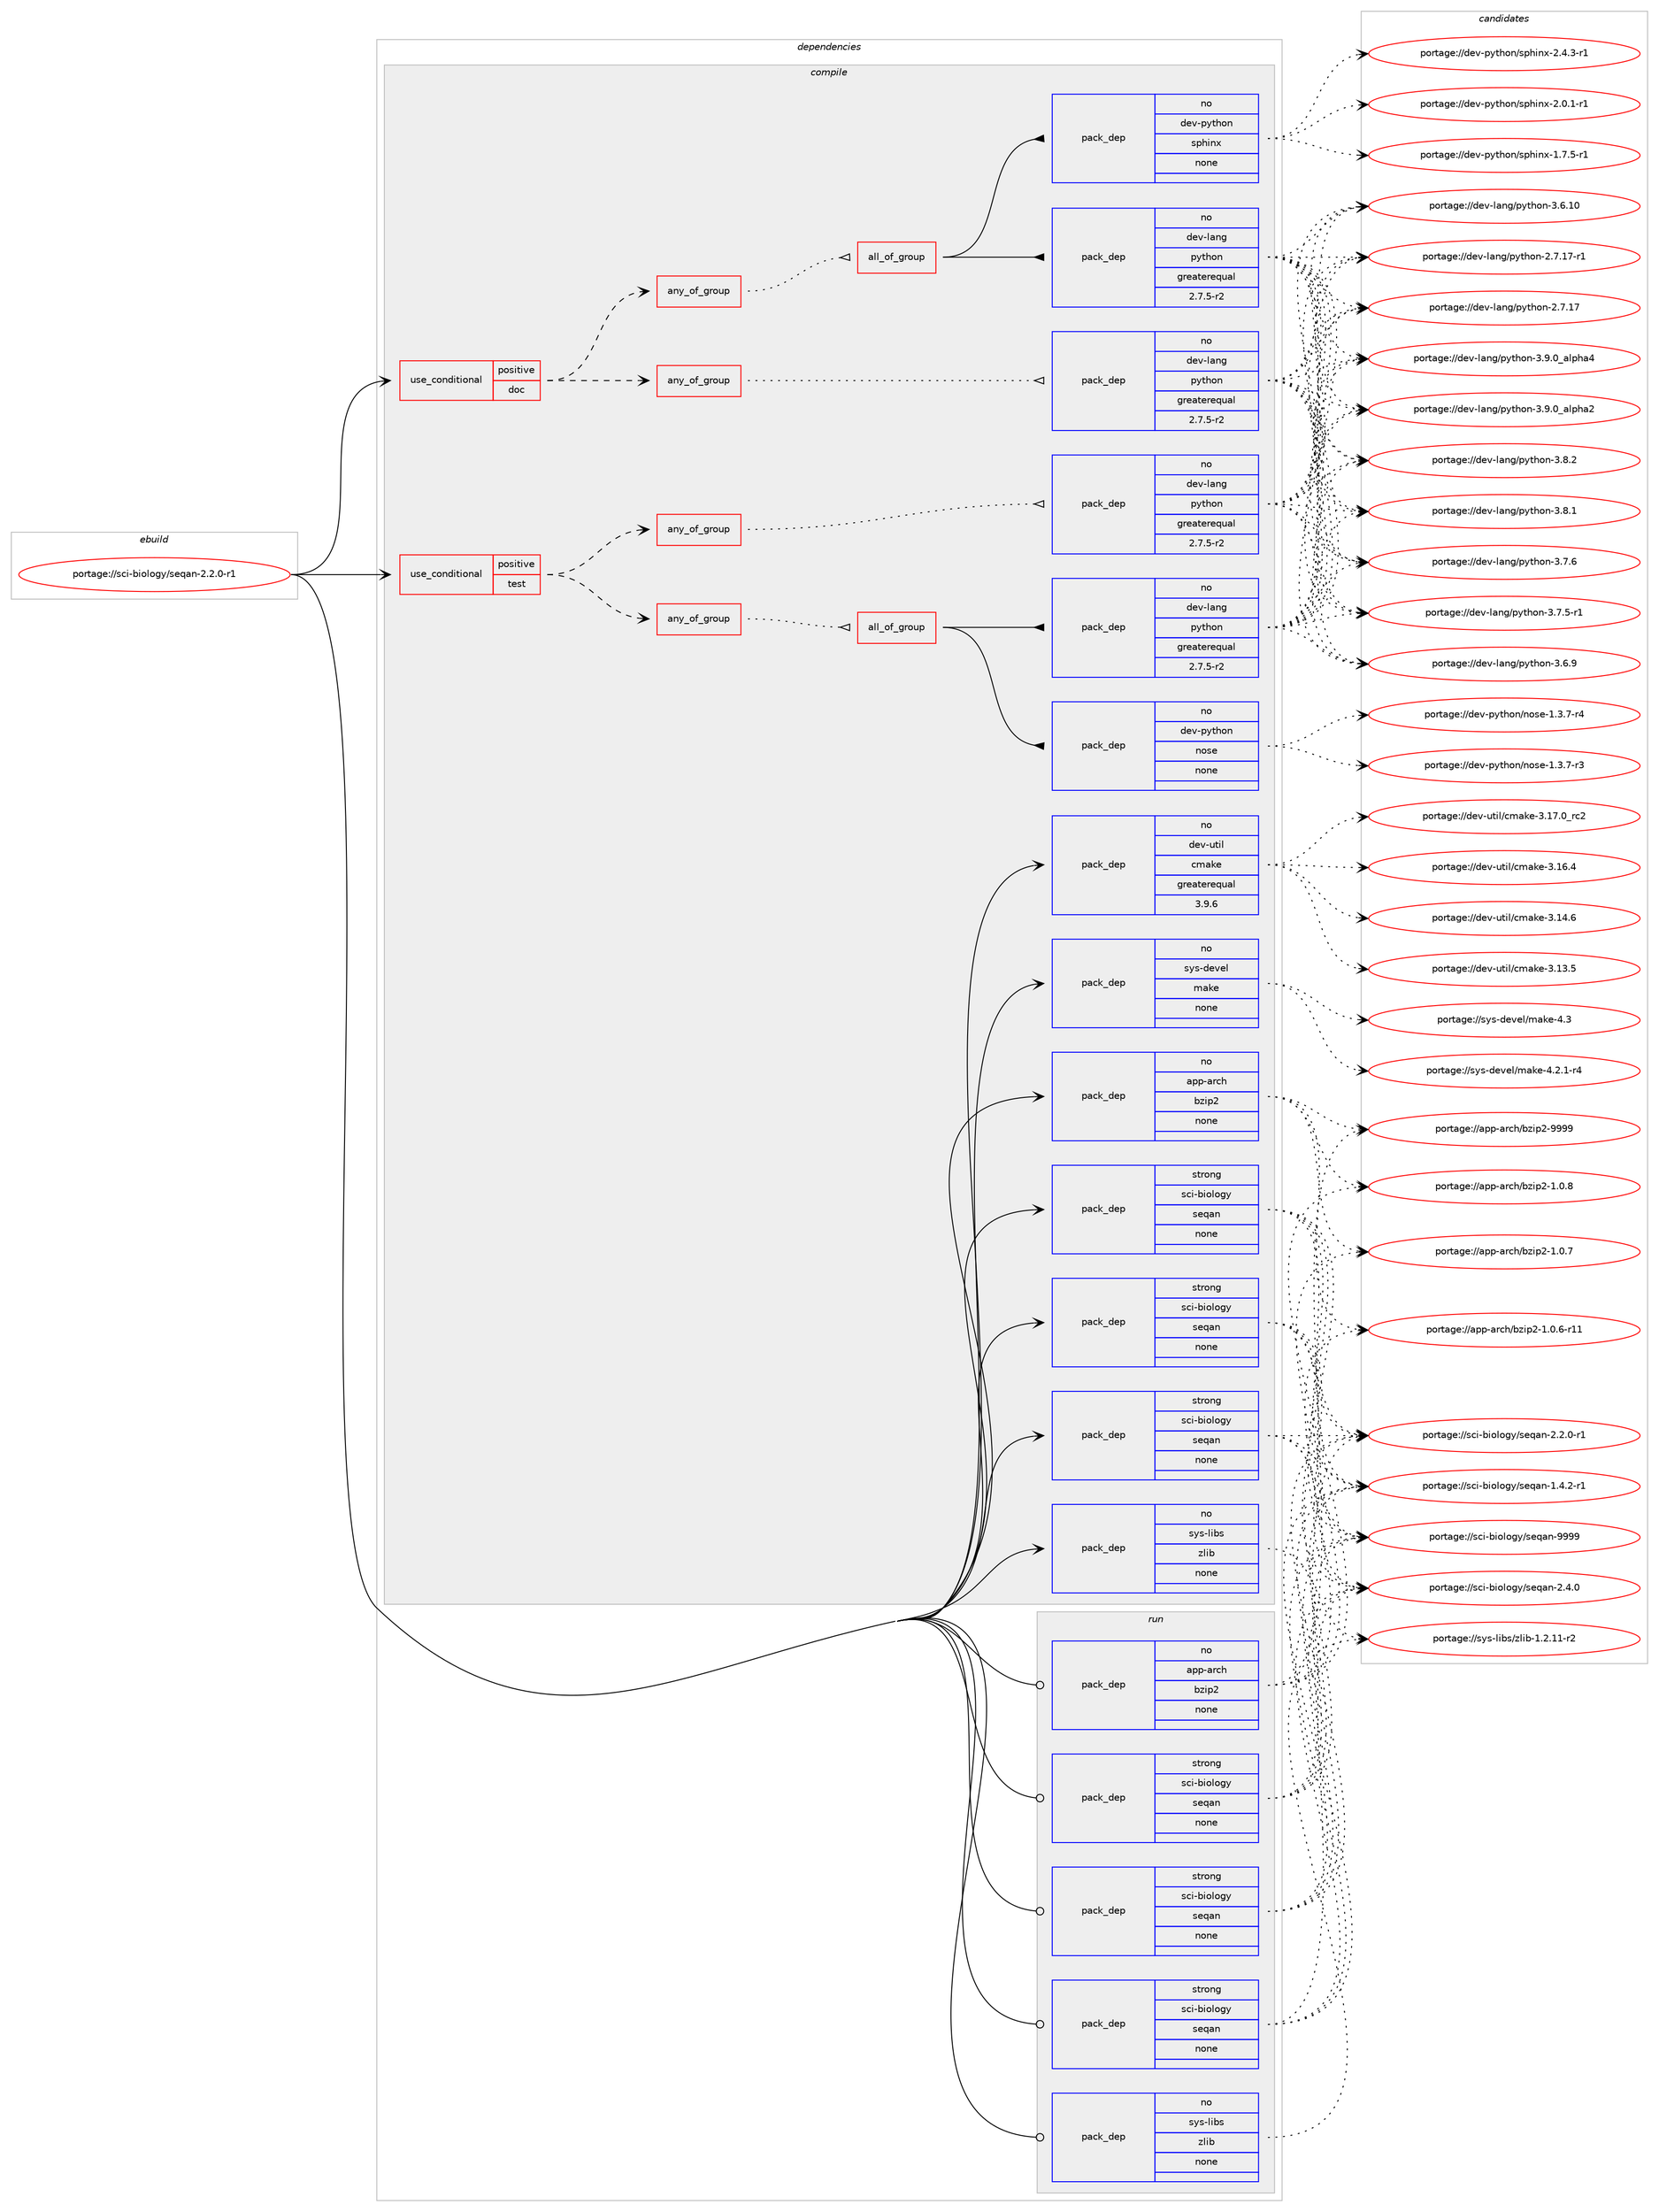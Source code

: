 digraph prolog {

# *************
# Graph options
# *************

newrank=true;
concentrate=true;
compound=true;
graph [rankdir=LR,fontname=Helvetica,fontsize=10,ranksep=1.5];#, ranksep=2.5, nodesep=0.2];
edge  [arrowhead=vee];
node  [fontname=Helvetica,fontsize=10];

# **********
# The ebuild
# **********

subgraph cluster_leftcol {
color=gray;
rank=same;
label=<<i>ebuild</i>>;
id [label="portage://sci-biology/seqan-2.2.0-r1", color=red, width=4, href="../sci-biology/seqan-2.2.0-r1.svg"];
}

# ****************
# The dependencies
# ****************

subgraph cluster_midcol {
color=gray;
label=<<i>dependencies</i>>;
subgraph cluster_compile {
fillcolor="#eeeeee";
style=filled;
label=<<i>compile</i>>;
subgraph cond11372 {
dependency55922 [label=<<TABLE BORDER="0" CELLBORDER="1" CELLSPACING="0" CELLPADDING="4"><TR><TD ROWSPAN="3" CELLPADDING="10">use_conditional</TD></TR><TR><TD>positive</TD></TR><TR><TD>doc</TD></TR></TABLE>>, shape=none, color=red];
subgraph any1139 {
dependency55923 [label=<<TABLE BORDER="0" CELLBORDER="1" CELLSPACING="0" CELLPADDING="4"><TR><TD CELLPADDING="10">any_of_group</TD></TR></TABLE>>, shape=none, color=red];subgraph all55 {
dependency55924 [label=<<TABLE BORDER="0" CELLBORDER="1" CELLSPACING="0" CELLPADDING="4"><TR><TD CELLPADDING="10">all_of_group</TD></TR></TABLE>>, shape=none, color=red];subgraph pack43359 {
dependency55925 [label=<<TABLE BORDER="0" CELLBORDER="1" CELLSPACING="0" CELLPADDING="4" WIDTH="220"><TR><TD ROWSPAN="6" CELLPADDING="30">pack_dep</TD></TR><TR><TD WIDTH="110">no</TD></TR><TR><TD>dev-lang</TD></TR><TR><TD>python</TD></TR><TR><TD>greaterequal</TD></TR><TR><TD>2.7.5-r2</TD></TR></TABLE>>, shape=none, color=blue];
}
dependency55924:e -> dependency55925:w [weight=20,style="solid",arrowhead="inv"];
subgraph pack43360 {
dependency55926 [label=<<TABLE BORDER="0" CELLBORDER="1" CELLSPACING="0" CELLPADDING="4" WIDTH="220"><TR><TD ROWSPAN="6" CELLPADDING="30">pack_dep</TD></TR><TR><TD WIDTH="110">no</TD></TR><TR><TD>dev-python</TD></TR><TR><TD>sphinx</TD></TR><TR><TD>none</TD></TR><TR><TD></TD></TR></TABLE>>, shape=none, color=blue];
}
dependency55924:e -> dependency55926:w [weight=20,style="solid",arrowhead="inv"];
}
dependency55923:e -> dependency55924:w [weight=20,style="dotted",arrowhead="oinv"];
}
dependency55922:e -> dependency55923:w [weight=20,style="dashed",arrowhead="vee"];
subgraph any1140 {
dependency55927 [label=<<TABLE BORDER="0" CELLBORDER="1" CELLSPACING="0" CELLPADDING="4"><TR><TD CELLPADDING="10">any_of_group</TD></TR></TABLE>>, shape=none, color=red];subgraph pack43361 {
dependency55928 [label=<<TABLE BORDER="0" CELLBORDER="1" CELLSPACING="0" CELLPADDING="4" WIDTH="220"><TR><TD ROWSPAN="6" CELLPADDING="30">pack_dep</TD></TR><TR><TD WIDTH="110">no</TD></TR><TR><TD>dev-lang</TD></TR><TR><TD>python</TD></TR><TR><TD>greaterequal</TD></TR><TR><TD>2.7.5-r2</TD></TR></TABLE>>, shape=none, color=blue];
}
dependency55927:e -> dependency55928:w [weight=20,style="dotted",arrowhead="oinv"];
}
dependency55922:e -> dependency55927:w [weight=20,style="dashed",arrowhead="vee"];
}
id:e -> dependency55922:w [weight=20,style="solid",arrowhead="vee"];
subgraph cond11373 {
dependency55929 [label=<<TABLE BORDER="0" CELLBORDER="1" CELLSPACING="0" CELLPADDING="4"><TR><TD ROWSPAN="3" CELLPADDING="10">use_conditional</TD></TR><TR><TD>positive</TD></TR><TR><TD>test</TD></TR></TABLE>>, shape=none, color=red];
subgraph any1141 {
dependency55930 [label=<<TABLE BORDER="0" CELLBORDER="1" CELLSPACING="0" CELLPADDING="4"><TR><TD CELLPADDING="10">any_of_group</TD></TR></TABLE>>, shape=none, color=red];subgraph all56 {
dependency55931 [label=<<TABLE BORDER="0" CELLBORDER="1" CELLSPACING="0" CELLPADDING="4"><TR><TD CELLPADDING="10">all_of_group</TD></TR></TABLE>>, shape=none, color=red];subgraph pack43362 {
dependency55932 [label=<<TABLE BORDER="0" CELLBORDER="1" CELLSPACING="0" CELLPADDING="4" WIDTH="220"><TR><TD ROWSPAN="6" CELLPADDING="30">pack_dep</TD></TR><TR><TD WIDTH="110">no</TD></TR><TR><TD>dev-lang</TD></TR><TR><TD>python</TD></TR><TR><TD>greaterequal</TD></TR><TR><TD>2.7.5-r2</TD></TR></TABLE>>, shape=none, color=blue];
}
dependency55931:e -> dependency55932:w [weight=20,style="solid",arrowhead="inv"];
subgraph pack43363 {
dependency55933 [label=<<TABLE BORDER="0" CELLBORDER="1" CELLSPACING="0" CELLPADDING="4" WIDTH="220"><TR><TD ROWSPAN="6" CELLPADDING="30">pack_dep</TD></TR><TR><TD WIDTH="110">no</TD></TR><TR><TD>dev-python</TD></TR><TR><TD>nose</TD></TR><TR><TD>none</TD></TR><TR><TD></TD></TR></TABLE>>, shape=none, color=blue];
}
dependency55931:e -> dependency55933:w [weight=20,style="solid",arrowhead="inv"];
}
dependency55930:e -> dependency55931:w [weight=20,style="dotted",arrowhead="oinv"];
}
dependency55929:e -> dependency55930:w [weight=20,style="dashed",arrowhead="vee"];
subgraph any1142 {
dependency55934 [label=<<TABLE BORDER="0" CELLBORDER="1" CELLSPACING="0" CELLPADDING="4"><TR><TD CELLPADDING="10">any_of_group</TD></TR></TABLE>>, shape=none, color=red];subgraph pack43364 {
dependency55935 [label=<<TABLE BORDER="0" CELLBORDER="1" CELLSPACING="0" CELLPADDING="4" WIDTH="220"><TR><TD ROWSPAN="6" CELLPADDING="30">pack_dep</TD></TR><TR><TD WIDTH="110">no</TD></TR><TR><TD>dev-lang</TD></TR><TR><TD>python</TD></TR><TR><TD>greaterequal</TD></TR><TR><TD>2.7.5-r2</TD></TR></TABLE>>, shape=none, color=blue];
}
dependency55934:e -> dependency55935:w [weight=20,style="dotted",arrowhead="oinv"];
}
dependency55929:e -> dependency55934:w [weight=20,style="dashed",arrowhead="vee"];
}
id:e -> dependency55929:w [weight=20,style="solid",arrowhead="vee"];
subgraph pack43365 {
dependency55936 [label=<<TABLE BORDER="0" CELLBORDER="1" CELLSPACING="0" CELLPADDING="4" WIDTH="220"><TR><TD ROWSPAN="6" CELLPADDING="30">pack_dep</TD></TR><TR><TD WIDTH="110">no</TD></TR><TR><TD>app-arch</TD></TR><TR><TD>bzip2</TD></TR><TR><TD>none</TD></TR><TR><TD></TD></TR></TABLE>>, shape=none, color=blue];
}
id:e -> dependency55936:w [weight=20,style="solid",arrowhead="vee"];
subgraph pack43366 {
dependency55937 [label=<<TABLE BORDER="0" CELLBORDER="1" CELLSPACING="0" CELLPADDING="4" WIDTH="220"><TR><TD ROWSPAN="6" CELLPADDING="30">pack_dep</TD></TR><TR><TD WIDTH="110">no</TD></TR><TR><TD>dev-util</TD></TR><TR><TD>cmake</TD></TR><TR><TD>greaterequal</TD></TR><TR><TD>3.9.6</TD></TR></TABLE>>, shape=none, color=blue];
}
id:e -> dependency55937:w [weight=20,style="solid",arrowhead="vee"];
subgraph pack43367 {
dependency55938 [label=<<TABLE BORDER="0" CELLBORDER="1" CELLSPACING="0" CELLPADDING="4" WIDTH="220"><TR><TD ROWSPAN="6" CELLPADDING="30">pack_dep</TD></TR><TR><TD WIDTH="110">no</TD></TR><TR><TD>sys-devel</TD></TR><TR><TD>make</TD></TR><TR><TD>none</TD></TR><TR><TD></TD></TR></TABLE>>, shape=none, color=blue];
}
id:e -> dependency55938:w [weight=20,style="solid",arrowhead="vee"];
subgraph pack43368 {
dependency55939 [label=<<TABLE BORDER="0" CELLBORDER="1" CELLSPACING="0" CELLPADDING="4" WIDTH="220"><TR><TD ROWSPAN="6" CELLPADDING="30">pack_dep</TD></TR><TR><TD WIDTH="110">no</TD></TR><TR><TD>sys-libs</TD></TR><TR><TD>zlib</TD></TR><TR><TD>none</TD></TR><TR><TD></TD></TR></TABLE>>, shape=none, color=blue];
}
id:e -> dependency55939:w [weight=20,style="solid",arrowhead="vee"];
subgraph pack43369 {
dependency55940 [label=<<TABLE BORDER="0" CELLBORDER="1" CELLSPACING="0" CELLPADDING="4" WIDTH="220"><TR><TD ROWSPAN="6" CELLPADDING="30">pack_dep</TD></TR><TR><TD WIDTH="110">strong</TD></TR><TR><TD>sci-biology</TD></TR><TR><TD>seqan</TD></TR><TR><TD>none</TD></TR><TR><TD></TD></TR></TABLE>>, shape=none, color=blue];
}
id:e -> dependency55940:w [weight=20,style="solid",arrowhead="vee"];
subgraph pack43370 {
dependency55941 [label=<<TABLE BORDER="0" CELLBORDER="1" CELLSPACING="0" CELLPADDING="4" WIDTH="220"><TR><TD ROWSPAN="6" CELLPADDING="30">pack_dep</TD></TR><TR><TD WIDTH="110">strong</TD></TR><TR><TD>sci-biology</TD></TR><TR><TD>seqan</TD></TR><TR><TD>none</TD></TR><TR><TD></TD></TR></TABLE>>, shape=none, color=blue];
}
id:e -> dependency55941:w [weight=20,style="solid",arrowhead="vee"];
subgraph pack43371 {
dependency55942 [label=<<TABLE BORDER="0" CELLBORDER="1" CELLSPACING="0" CELLPADDING="4" WIDTH="220"><TR><TD ROWSPAN="6" CELLPADDING="30">pack_dep</TD></TR><TR><TD WIDTH="110">strong</TD></TR><TR><TD>sci-biology</TD></TR><TR><TD>seqan</TD></TR><TR><TD>none</TD></TR><TR><TD></TD></TR></TABLE>>, shape=none, color=blue];
}
id:e -> dependency55942:w [weight=20,style="solid",arrowhead="vee"];
}
subgraph cluster_compileandrun {
fillcolor="#eeeeee";
style=filled;
label=<<i>compile and run</i>>;
}
subgraph cluster_run {
fillcolor="#eeeeee";
style=filled;
label=<<i>run</i>>;
subgraph pack43372 {
dependency55943 [label=<<TABLE BORDER="0" CELLBORDER="1" CELLSPACING="0" CELLPADDING="4" WIDTH="220"><TR><TD ROWSPAN="6" CELLPADDING="30">pack_dep</TD></TR><TR><TD WIDTH="110">no</TD></TR><TR><TD>app-arch</TD></TR><TR><TD>bzip2</TD></TR><TR><TD>none</TD></TR><TR><TD></TD></TR></TABLE>>, shape=none, color=blue];
}
id:e -> dependency55943:w [weight=20,style="solid",arrowhead="odot"];
subgraph pack43373 {
dependency55944 [label=<<TABLE BORDER="0" CELLBORDER="1" CELLSPACING="0" CELLPADDING="4" WIDTH="220"><TR><TD ROWSPAN="6" CELLPADDING="30">pack_dep</TD></TR><TR><TD WIDTH="110">no</TD></TR><TR><TD>sys-libs</TD></TR><TR><TD>zlib</TD></TR><TR><TD>none</TD></TR><TR><TD></TD></TR></TABLE>>, shape=none, color=blue];
}
id:e -> dependency55944:w [weight=20,style="solid",arrowhead="odot"];
subgraph pack43374 {
dependency55945 [label=<<TABLE BORDER="0" CELLBORDER="1" CELLSPACING="0" CELLPADDING="4" WIDTH="220"><TR><TD ROWSPAN="6" CELLPADDING="30">pack_dep</TD></TR><TR><TD WIDTH="110">strong</TD></TR><TR><TD>sci-biology</TD></TR><TR><TD>seqan</TD></TR><TR><TD>none</TD></TR><TR><TD></TD></TR></TABLE>>, shape=none, color=blue];
}
id:e -> dependency55945:w [weight=20,style="solid",arrowhead="odot"];
subgraph pack43375 {
dependency55946 [label=<<TABLE BORDER="0" CELLBORDER="1" CELLSPACING="0" CELLPADDING="4" WIDTH="220"><TR><TD ROWSPAN="6" CELLPADDING="30">pack_dep</TD></TR><TR><TD WIDTH="110">strong</TD></TR><TR><TD>sci-biology</TD></TR><TR><TD>seqan</TD></TR><TR><TD>none</TD></TR><TR><TD></TD></TR></TABLE>>, shape=none, color=blue];
}
id:e -> dependency55946:w [weight=20,style="solid",arrowhead="odot"];
subgraph pack43376 {
dependency55947 [label=<<TABLE BORDER="0" CELLBORDER="1" CELLSPACING="0" CELLPADDING="4" WIDTH="220"><TR><TD ROWSPAN="6" CELLPADDING="30">pack_dep</TD></TR><TR><TD WIDTH="110">strong</TD></TR><TR><TD>sci-biology</TD></TR><TR><TD>seqan</TD></TR><TR><TD>none</TD></TR><TR><TD></TD></TR></TABLE>>, shape=none, color=blue];
}
id:e -> dependency55947:w [weight=20,style="solid",arrowhead="odot"];
}
}

# **************
# The candidates
# **************

subgraph cluster_choices {
rank=same;
color=gray;
label=<<i>candidates</i>>;

subgraph choice43359 {
color=black;
nodesep=1;
choice10010111845108971101034711212111610411111045514657464895971081121049752 [label="portage://dev-lang/python-3.9.0_alpha4", color=red, width=4,href="../dev-lang/python-3.9.0_alpha4.svg"];
choice10010111845108971101034711212111610411111045514657464895971081121049750 [label="portage://dev-lang/python-3.9.0_alpha2", color=red, width=4,href="../dev-lang/python-3.9.0_alpha2.svg"];
choice100101118451089711010347112121116104111110455146564650 [label="portage://dev-lang/python-3.8.2", color=red, width=4,href="../dev-lang/python-3.8.2.svg"];
choice100101118451089711010347112121116104111110455146564649 [label="portage://dev-lang/python-3.8.1", color=red, width=4,href="../dev-lang/python-3.8.1.svg"];
choice100101118451089711010347112121116104111110455146554654 [label="portage://dev-lang/python-3.7.6", color=red, width=4,href="../dev-lang/python-3.7.6.svg"];
choice1001011184510897110103471121211161041111104551465546534511449 [label="portage://dev-lang/python-3.7.5-r1", color=red, width=4,href="../dev-lang/python-3.7.5-r1.svg"];
choice100101118451089711010347112121116104111110455146544657 [label="portage://dev-lang/python-3.6.9", color=red, width=4,href="../dev-lang/python-3.6.9.svg"];
choice10010111845108971101034711212111610411111045514654464948 [label="portage://dev-lang/python-3.6.10", color=red, width=4,href="../dev-lang/python-3.6.10.svg"];
choice100101118451089711010347112121116104111110455046554649554511449 [label="portage://dev-lang/python-2.7.17-r1", color=red, width=4,href="../dev-lang/python-2.7.17-r1.svg"];
choice10010111845108971101034711212111610411111045504655464955 [label="portage://dev-lang/python-2.7.17", color=red, width=4,href="../dev-lang/python-2.7.17.svg"];
dependency55925:e -> choice10010111845108971101034711212111610411111045514657464895971081121049752:w [style=dotted,weight="100"];
dependency55925:e -> choice10010111845108971101034711212111610411111045514657464895971081121049750:w [style=dotted,weight="100"];
dependency55925:e -> choice100101118451089711010347112121116104111110455146564650:w [style=dotted,weight="100"];
dependency55925:e -> choice100101118451089711010347112121116104111110455146564649:w [style=dotted,weight="100"];
dependency55925:e -> choice100101118451089711010347112121116104111110455146554654:w [style=dotted,weight="100"];
dependency55925:e -> choice1001011184510897110103471121211161041111104551465546534511449:w [style=dotted,weight="100"];
dependency55925:e -> choice100101118451089711010347112121116104111110455146544657:w [style=dotted,weight="100"];
dependency55925:e -> choice10010111845108971101034711212111610411111045514654464948:w [style=dotted,weight="100"];
dependency55925:e -> choice100101118451089711010347112121116104111110455046554649554511449:w [style=dotted,weight="100"];
dependency55925:e -> choice10010111845108971101034711212111610411111045504655464955:w [style=dotted,weight="100"];
}
subgraph choice43360 {
color=black;
nodesep=1;
choice10010111845112121116104111110471151121041051101204550465246514511449 [label="portage://dev-python/sphinx-2.4.3-r1", color=red, width=4,href="../dev-python/sphinx-2.4.3-r1.svg"];
choice10010111845112121116104111110471151121041051101204550464846494511449 [label="portage://dev-python/sphinx-2.0.1-r1", color=red, width=4,href="../dev-python/sphinx-2.0.1-r1.svg"];
choice10010111845112121116104111110471151121041051101204549465546534511449 [label="portage://dev-python/sphinx-1.7.5-r1", color=red, width=4,href="../dev-python/sphinx-1.7.5-r1.svg"];
dependency55926:e -> choice10010111845112121116104111110471151121041051101204550465246514511449:w [style=dotted,weight="100"];
dependency55926:e -> choice10010111845112121116104111110471151121041051101204550464846494511449:w [style=dotted,weight="100"];
dependency55926:e -> choice10010111845112121116104111110471151121041051101204549465546534511449:w [style=dotted,weight="100"];
}
subgraph choice43361 {
color=black;
nodesep=1;
choice10010111845108971101034711212111610411111045514657464895971081121049752 [label="portage://dev-lang/python-3.9.0_alpha4", color=red, width=4,href="../dev-lang/python-3.9.0_alpha4.svg"];
choice10010111845108971101034711212111610411111045514657464895971081121049750 [label="portage://dev-lang/python-3.9.0_alpha2", color=red, width=4,href="../dev-lang/python-3.9.0_alpha2.svg"];
choice100101118451089711010347112121116104111110455146564650 [label="portage://dev-lang/python-3.8.2", color=red, width=4,href="../dev-lang/python-3.8.2.svg"];
choice100101118451089711010347112121116104111110455146564649 [label="portage://dev-lang/python-3.8.1", color=red, width=4,href="../dev-lang/python-3.8.1.svg"];
choice100101118451089711010347112121116104111110455146554654 [label="portage://dev-lang/python-3.7.6", color=red, width=4,href="../dev-lang/python-3.7.6.svg"];
choice1001011184510897110103471121211161041111104551465546534511449 [label="portage://dev-lang/python-3.7.5-r1", color=red, width=4,href="../dev-lang/python-3.7.5-r1.svg"];
choice100101118451089711010347112121116104111110455146544657 [label="portage://dev-lang/python-3.6.9", color=red, width=4,href="../dev-lang/python-3.6.9.svg"];
choice10010111845108971101034711212111610411111045514654464948 [label="portage://dev-lang/python-3.6.10", color=red, width=4,href="../dev-lang/python-3.6.10.svg"];
choice100101118451089711010347112121116104111110455046554649554511449 [label="portage://dev-lang/python-2.7.17-r1", color=red, width=4,href="../dev-lang/python-2.7.17-r1.svg"];
choice10010111845108971101034711212111610411111045504655464955 [label="portage://dev-lang/python-2.7.17", color=red, width=4,href="../dev-lang/python-2.7.17.svg"];
dependency55928:e -> choice10010111845108971101034711212111610411111045514657464895971081121049752:w [style=dotted,weight="100"];
dependency55928:e -> choice10010111845108971101034711212111610411111045514657464895971081121049750:w [style=dotted,weight="100"];
dependency55928:e -> choice100101118451089711010347112121116104111110455146564650:w [style=dotted,weight="100"];
dependency55928:e -> choice100101118451089711010347112121116104111110455146564649:w [style=dotted,weight="100"];
dependency55928:e -> choice100101118451089711010347112121116104111110455146554654:w [style=dotted,weight="100"];
dependency55928:e -> choice1001011184510897110103471121211161041111104551465546534511449:w [style=dotted,weight="100"];
dependency55928:e -> choice100101118451089711010347112121116104111110455146544657:w [style=dotted,weight="100"];
dependency55928:e -> choice10010111845108971101034711212111610411111045514654464948:w [style=dotted,weight="100"];
dependency55928:e -> choice100101118451089711010347112121116104111110455046554649554511449:w [style=dotted,weight="100"];
dependency55928:e -> choice10010111845108971101034711212111610411111045504655464955:w [style=dotted,weight="100"];
}
subgraph choice43362 {
color=black;
nodesep=1;
choice10010111845108971101034711212111610411111045514657464895971081121049752 [label="portage://dev-lang/python-3.9.0_alpha4", color=red, width=4,href="../dev-lang/python-3.9.0_alpha4.svg"];
choice10010111845108971101034711212111610411111045514657464895971081121049750 [label="portage://dev-lang/python-3.9.0_alpha2", color=red, width=4,href="../dev-lang/python-3.9.0_alpha2.svg"];
choice100101118451089711010347112121116104111110455146564650 [label="portage://dev-lang/python-3.8.2", color=red, width=4,href="../dev-lang/python-3.8.2.svg"];
choice100101118451089711010347112121116104111110455146564649 [label="portage://dev-lang/python-3.8.1", color=red, width=4,href="../dev-lang/python-3.8.1.svg"];
choice100101118451089711010347112121116104111110455146554654 [label="portage://dev-lang/python-3.7.6", color=red, width=4,href="../dev-lang/python-3.7.6.svg"];
choice1001011184510897110103471121211161041111104551465546534511449 [label="portage://dev-lang/python-3.7.5-r1", color=red, width=4,href="../dev-lang/python-3.7.5-r1.svg"];
choice100101118451089711010347112121116104111110455146544657 [label="portage://dev-lang/python-3.6.9", color=red, width=4,href="../dev-lang/python-3.6.9.svg"];
choice10010111845108971101034711212111610411111045514654464948 [label="portage://dev-lang/python-3.6.10", color=red, width=4,href="../dev-lang/python-3.6.10.svg"];
choice100101118451089711010347112121116104111110455046554649554511449 [label="portage://dev-lang/python-2.7.17-r1", color=red, width=4,href="../dev-lang/python-2.7.17-r1.svg"];
choice10010111845108971101034711212111610411111045504655464955 [label="portage://dev-lang/python-2.7.17", color=red, width=4,href="../dev-lang/python-2.7.17.svg"];
dependency55932:e -> choice10010111845108971101034711212111610411111045514657464895971081121049752:w [style=dotted,weight="100"];
dependency55932:e -> choice10010111845108971101034711212111610411111045514657464895971081121049750:w [style=dotted,weight="100"];
dependency55932:e -> choice100101118451089711010347112121116104111110455146564650:w [style=dotted,weight="100"];
dependency55932:e -> choice100101118451089711010347112121116104111110455146564649:w [style=dotted,weight="100"];
dependency55932:e -> choice100101118451089711010347112121116104111110455146554654:w [style=dotted,weight="100"];
dependency55932:e -> choice1001011184510897110103471121211161041111104551465546534511449:w [style=dotted,weight="100"];
dependency55932:e -> choice100101118451089711010347112121116104111110455146544657:w [style=dotted,weight="100"];
dependency55932:e -> choice10010111845108971101034711212111610411111045514654464948:w [style=dotted,weight="100"];
dependency55932:e -> choice100101118451089711010347112121116104111110455046554649554511449:w [style=dotted,weight="100"];
dependency55932:e -> choice10010111845108971101034711212111610411111045504655464955:w [style=dotted,weight="100"];
}
subgraph choice43363 {
color=black;
nodesep=1;
choice10010111845112121116104111110471101111151014549465146554511452 [label="portage://dev-python/nose-1.3.7-r4", color=red, width=4,href="../dev-python/nose-1.3.7-r4.svg"];
choice10010111845112121116104111110471101111151014549465146554511451 [label="portage://dev-python/nose-1.3.7-r3", color=red, width=4,href="../dev-python/nose-1.3.7-r3.svg"];
dependency55933:e -> choice10010111845112121116104111110471101111151014549465146554511452:w [style=dotted,weight="100"];
dependency55933:e -> choice10010111845112121116104111110471101111151014549465146554511451:w [style=dotted,weight="100"];
}
subgraph choice43364 {
color=black;
nodesep=1;
choice10010111845108971101034711212111610411111045514657464895971081121049752 [label="portage://dev-lang/python-3.9.0_alpha4", color=red, width=4,href="../dev-lang/python-3.9.0_alpha4.svg"];
choice10010111845108971101034711212111610411111045514657464895971081121049750 [label="portage://dev-lang/python-3.9.0_alpha2", color=red, width=4,href="../dev-lang/python-3.9.0_alpha2.svg"];
choice100101118451089711010347112121116104111110455146564650 [label="portage://dev-lang/python-3.8.2", color=red, width=4,href="../dev-lang/python-3.8.2.svg"];
choice100101118451089711010347112121116104111110455146564649 [label="portage://dev-lang/python-3.8.1", color=red, width=4,href="../dev-lang/python-3.8.1.svg"];
choice100101118451089711010347112121116104111110455146554654 [label="portage://dev-lang/python-3.7.6", color=red, width=4,href="../dev-lang/python-3.7.6.svg"];
choice1001011184510897110103471121211161041111104551465546534511449 [label="portage://dev-lang/python-3.7.5-r1", color=red, width=4,href="../dev-lang/python-3.7.5-r1.svg"];
choice100101118451089711010347112121116104111110455146544657 [label="portage://dev-lang/python-3.6.9", color=red, width=4,href="../dev-lang/python-3.6.9.svg"];
choice10010111845108971101034711212111610411111045514654464948 [label="portage://dev-lang/python-3.6.10", color=red, width=4,href="../dev-lang/python-3.6.10.svg"];
choice100101118451089711010347112121116104111110455046554649554511449 [label="portage://dev-lang/python-2.7.17-r1", color=red, width=4,href="../dev-lang/python-2.7.17-r1.svg"];
choice10010111845108971101034711212111610411111045504655464955 [label="portage://dev-lang/python-2.7.17", color=red, width=4,href="../dev-lang/python-2.7.17.svg"];
dependency55935:e -> choice10010111845108971101034711212111610411111045514657464895971081121049752:w [style=dotted,weight="100"];
dependency55935:e -> choice10010111845108971101034711212111610411111045514657464895971081121049750:w [style=dotted,weight="100"];
dependency55935:e -> choice100101118451089711010347112121116104111110455146564650:w [style=dotted,weight="100"];
dependency55935:e -> choice100101118451089711010347112121116104111110455146564649:w [style=dotted,weight="100"];
dependency55935:e -> choice100101118451089711010347112121116104111110455146554654:w [style=dotted,weight="100"];
dependency55935:e -> choice1001011184510897110103471121211161041111104551465546534511449:w [style=dotted,weight="100"];
dependency55935:e -> choice100101118451089711010347112121116104111110455146544657:w [style=dotted,weight="100"];
dependency55935:e -> choice10010111845108971101034711212111610411111045514654464948:w [style=dotted,weight="100"];
dependency55935:e -> choice100101118451089711010347112121116104111110455046554649554511449:w [style=dotted,weight="100"];
dependency55935:e -> choice10010111845108971101034711212111610411111045504655464955:w [style=dotted,weight="100"];
}
subgraph choice43365 {
color=black;
nodesep=1;
choice971121124597114991044798122105112504557575757 [label="portage://app-arch/bzip2-9999", color=red, width=4,href="../app-arch/bzip2-9999.svg"];
choice97112112459711499104479812210511250454946484656 [label="portage://app-arch/bzip2-1.0.8", color=red, width=4,href="../app-arch/bzip2-1.0.8.svg"];
choice97112112459711499104479812210511250454946484655 [label="portage://app-arch/bzip2-1.0.7", color=red, width=4,href="../app-arch/bzip2-1.0.7.svg"];
choice97112112459711499104479812210511250454946484654451144949 [label="portage://app-arch/bzip2-1.0.6-r11", color=red, width=4,href="../app-arch/bzip2-1.0.6-r11.svg"];
dependency55936:e -> choice971121124597114991044798122105112504557575757:w [style=dotted,weight="100"];
dependency55936:e -> choice97112112459711499104479812210511250454946484656:w [style=dotted,weight="100"];
dependency55936:e -> choice97112112459711499104479812210511250454946484655:w [style=dotted,weight="100"];
dependency55936:e -> choice97112112459711499104479812210511250454946484654451144949:w [style=dotted,weight="100"];
}
subgraph choice43366 {
color=black;
nodesep=1;
choice1001011184511711610510847991099710710145514649554648951149950 [label="portage://dev-util/cmake-3.17.0_rc2", color=red, width=4,href="../dev-util/cmake-3.17.0_rc2.svg"];
choice1001011184511711610510847991099710710145514649544652 [label="portage://dev-util/cmake-3.16.4", color=red, width=4,href="../dev-util/cmake-3.16.4.svg"];
choice1001011184511711610510847991099710710145514649524654 [label="portage://dev-util/cmake-3.14.6", color=red, width=4,href="../dev-util/cmake-3.14.6.svg"];
choice1001011184511711610510847991099710710145514649514653 [label="portage://dev-util/cmake-3.13.5", color=red, width=4,href="../dev-util/cmake-3.13.5.svg"];
dependency55937:e -> choice1001011184511711610510847991099710710145514649554648951149950:w [style=dotted,weight="100"];
dependency55937:e -> choice1001011184511711610510847991099710710145514649544652:w [style=dotted,weight="100"];
dependency55937:e -> choice1001011184511711610510847991099710710145514649524654:w [style=dotted,weight="100"];
dependency55937:e -> choice1001011184511711610510847991099710710145514649514653:w [style=dotted,weight="100"];
}
subgraph choice43367 {
color=black;
nodesep=1;
choice11512111545100101118101108471099710710145524651 [label="portage://sys-devel/make-4.3", color=red, width=4,href="../sys-devel/make-4.3.svg"];
choice1151211154510010111810110847109971071014552465046494511452 [label="portage://sys-devel/make-4.2.1-r4", color=red, width=4,href="../sys-devel/make-4.2.1-r4.svg"];
dependency55938:e -> choice11512111545100101118101108471099710710145524651:w [style=dotted,weight="100"];
dependency55938:e -> choice1151211154510010111810110847109971071014552465046494511452:w [style=dotted,weight="100"];
}
subgraph choice43368 {
color=black;
nodesep=1;
choice11512111545108105981154712210810598454946504649494511450 [label="portage://sys-libs/zlib-1.2.11-r2", color=red, width=4,href="../sys-libs/zlib-1.2.11-r2.svg"];
dependency55939:e -> choice11512111545108105981154712210810598454946504649494511450:w [style=dotted,weight="100"];
}
subgraph choice43369 {
color=black;
nodesep=1;
choice11599105459810511110811110312147115101113971104557575757 [label="portage://sci-biology/seqan-9999", color=red, width=4,href="../sci-biology/seqan-9999.svg"];
choice1159910545981051111081111031214711510111397110455046524648 [label="portage://sci-biology/seqan-2.4.0", color=red, width=4,href="../sci-biology/seqan-2.4.0.svg"];
choice11599105459810511110811110312147115101113971104550465046484511449 [label="portage://sci-biology/seqan-2.2.0-r1", color=red, width=4,href="../sci-biology/seqan-2.2.0-r1.svg"];
choice11599105459810511110811110312147115101113971104549465246504511449 [label="portage://sci-biology/seqan-1.4.2-r1", color=red, width=4,href="../sci-biology/seqan-1.4.2-r1.svg"];
dependency55940:e -> choice11599105459810511110811110312147115101113971104557575757:w [style=dotted,weight="100"];
dependency55940:e -> choice1159910545981051111081111031214711510111397110455046524648:w [style=dotted,weight="100"];
dependency55940:e -> choice11599105459810511110811110312147115101113971104550465046484511449:w [style=dotted,weight="100"];
dependency55940:e -> choice11599105459810511110811110312147115101113971104549465246504511449:w [style=dotted,weight="100"];
}
subgraph choice43370 {
color=black;
nodesep=1;
choice11599105459810511110811110312147115101113971104557575757 [label="portage://sci-biology/seqan-9999", color=red, width=4,href="../sci-biology/seqan-9999.svg"];
choice1159910545981051111081111031214711510111397110455046524648 [label="portage://sci-biology/seqan-2.4.0", color=red, width=4,href="../sci-biology/seqan-2.4.0.svg"];
choice11599105459810511110811110312147115101113971104550465046484511449 [label="portage://sci-biology/seqan-2.2.0-r1", color=red, width=4,href="../sci-biology/seqan-2.2.0-r1.svg"];
choice11599105459810511110811110312147115101113971104549465246504511449 [label="portage://sci-biology/seqan-1.4.2-r1", color=red, width=4,href="../sci-biology/seqan-1.4.2-r1.svg"];
dependency55941:e -> choice11599105459810511110811110312147115101113971104557575757:w [style=dotted,weight="100"];
dependency55941:e -> choice1159910545981051111081111031214711510111397110455046524648:w [style=dotted,weight="100"];
dependency55941:e -> choice11599105459810511110811110312147115101113971104550465046484511449:w [style=dotted,weight="100"];
dependency55941:e -> choice11599105459810511110811110312147115101113971104549465246504511449:w [style=dotted,weight="100"];
}
subgraph choice43371 {
color=black;
nodesep=1;
choice11599105459810511110811110312147115101113971104557575757 [label="portage://sci-biology/seqan-9999", color=red, width=4,href="../sci-biology/seqan-9999.svg"];
choice1159910545981051111081111031214711510111397110455046524648 [label="portage://sci-biology/seqan-2.4.0", color=red, width=4,href="../sci-biology/seqan-2.4.0.svg"];
choice11599105459810511110811110312147115101113971104550465046484511449 [label="portage://sci-biology/seqan-2.2.0-r1", color=red, width=4,href="../sci-biology/seqan-2.2.0-r1.svg"];
choice11599105459810511110811110312147115101113971104549465246504511449 [label="portage://sci-biology/seqan-1.4.2-r1", color=red, width=4,href="../sci-biology/seqan-1.4.2-r1.svg"];
dependency55942:e -> choice11599105459810511110811110312147115101113971104557575757:w [style=dotted,weight="100"];
dependency55942:e -> choice1159910545981051111081111031214711510111397110455046524648:w [style=dotted,weight="100"];
dependency55942:e -> choice11599105459810511110811110312147115101113971104550465046484511449:w [style=dotted,weight="100"];
dependency55942:e -> choice11599105459810511110811110312147115101113971104549465246504511449:w [style=dotted,weight="100"];
}
subgraph choice43372 {
color=black;
nodesep=1;
choice971121124597114991044798122105112504557575757 [label="portage://app-arch/bzip2-9999", color=red, width=4,href="../app-arch/bzip2-9999.svg"];
choice97112112459711499104479812210511250454946484656 [label="portage://app-arch/bzip2-1.0.8", color=red, width=4,href="../app-arch/bzip2-1.0.8.svg"];
choice97112112459711499104479812210511250454946484655 [label="portage://app-arch/bzip2-1.0.7", color=red, width=4,href="../app-arch/bzip2-1.0.7.svg"];
choice97112112459711499104479812210511250454946484654451144949 [label="portage://app-arch/bzip2-1.0.6-r11", color=red, width=4,href="../app-arch/bzip2-1.0.6-r11.svg"];
dependency55943:e -> choice971121124597114991044798122105112504557575757:w [style=dotted,weight="100"];
dependency55943:e -> choice97112112459711499104479812210511250454946484656:w [style=dotted,weight="100"];
dependency55943:e -> choice97112112459711499104479812210511250454946484655:w [style=dotted,weight="100"];
dependency55943:e -> choice97112112459711499104479812210511250454946484654451144949:w [style=dotted,weight="100"];
}
subgraph choice43373 {
color=black;
nodesep=1;
choice11512111545108105981154712210810598454946504649494511450 [label="portage://sys-libs/zlib-1.2.11-r2", color=red, width=4,href="../sys-libs/zlib-1.2.11-r2.svg"];
dependency55944:e -> choice11512111545108105981154712210810598454946504649494511450:w [style=dotted,weight="100"];
}
subgraph choice43374 {
color=black;
nodesep=1;
choice11599105459810511110811110312147115101113971104557575757 [label="portage://sci-biology/seqan-9999", color=red, width=4,href="../sci-biology/seqan-9999.svg"];
choice1159910545981051111081111031214711510111397110455046524648 [label="portage://sci-biology/seqan-2.4.0", color=red, width=4,href="../sci-biology/seqan-2.4.0.svg"];
choice11599105459810511110811110312147115101113971104550465046484511449 [label="portage://sci-biology/seqan-2.2.0-r1", color=red, width=4,href="../sci-biology/seqan-2.2.0-r1.svg"];
choice11599105459810511110811110312147115101113971104549465246504511449 [label="portage://sci-biology/seqan-1.4.2-r1", color=red, width=4,href="../sci-biology/seqan-1.4.2-r1.svg"];
dependency55945:e -> choice11599105459810511110811110312147115101113971104557575757:w [style=dotted,weight="100"];
dependency55945:e -> choice1159910545981051111081111031214711510111397110455046524648:w [style=dotted,weight="100"];
dependency55945:e -> choice11599105459810511110811110312147115101113971104550465046484511449:w [style=dotted,weight="100"];
dependency55945:e -> choice11599105459810511110811110312147115101113971104549465246504511449:w [style=dotted,weight="100"];
}
subgraph choice43375 {
color=black;
nodesep=1;
choice11599105459810511110811110312147115101113971104557575757 [label="portage://sci-biology/seqan-9999", color=red, width=4,href="../sci-biology/seqan-9999.svg"];
choice1159910545981051111081111031214711510111397110455046524648 [label="portage://sci-biology/seqan-2.4.0", color=red, width=4,href="../sci-biology/seqan-2.4.0.svg"];
choice11599105459810511110811110312147115101113971104550465046484511449 [label="portage://sci-biology/seqan-2.2.0-r1", color=red, width=4,href="../sci-biology/seqan-2.2.0-r1.svg"];
choice11599105459810511110811110312147115101113971104549465246504511449 [label="portage://sci-biology/seqan-1.4.2-r1", color=red, width=4,href="../sci-biology/seqan-1.4.2-r1.svg"];
dependency55946:e -> choice11599105459810511110811110312147115101113971104557575757:w [style=dotted,weight="100"];
dependency55946:e -> choice1159910545981051111081111031214711510111397110455046524648:w [style=dotted,weight="100"];
dependency55946:e -> choice11599105459810511110811110312147115101113971104550465046484511449:w [style=dotted,weight="100"];
dependency55946:e -> choice11599105459810511110811110312147115101113971104549465246504511449:w [style=dotted,weight="100"];
}
subgraph choice43376 {
color=black;
nodesep=1;
choice11599105459810511110811110312147115101113971104557575757 [label="portage://sci-biology/seqan-9999", color=red, width=4,href="../sci-biology/seqan-9999.svg"];
choice1159910545981051111081111031214711510111397110455046524648 [label="portage://sci-biology/seqan-2.4.0", color=red, width=4,href="../sci-biology/seqan-2.4.0.svg"];
choice11599105459810511110811110312147115101113971104550465046484511449 [label="portage://sci-biology/seqan-2.2.0-r1", color=red, width=4,href="../sci-biology/seqan-2.2.0-r1.svg"];
choice11599105459810511110811110312147115101113971104549465246504511449 [label="portage://sci-biology/seqan-1.4.2-r1", color=red, width=4,href="../sci-biology/seqan-1.4.2-r1.svg"];
dependency55947:e -> choice11599105459810511110811110312147115101113971104557575757:w [style=dotted,weight="100"];
dependency55947:e -> choice1159910545981051111081111031214711510111397110455046524648:w [style=dotted,weight="100"];
dependency55947:e -> choice11599105459810511110811110312147115101113971104550465046484511449:w [style=dotted,weight="100"];
dependency55947:e -> choice11599105459810511110811110312147115101113971104549465246504511449:w [style=dotted,weight="100"];
}
}

}
